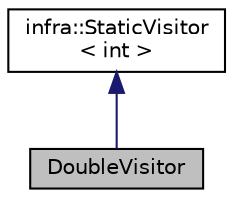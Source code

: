 digraph "DoubleVisitor"
{
 // INTERACTIVE_SVG=YES
  edge [fontname="Helvetica",fontsize="10",labelfontname="Helvetica",labelfontsize="10"];
  node [fontname="Helvetica",fontsize="10",shape=record];
  Node2 [label="DoubleVisitor",height=0.2,width=0.4,color="black", fillcolor="grey75", style="filled", fontcolor="black"];
  Node3 -> Node2 [dir="back",color="midnightblue",fontsize="10",style="solid",fontname="Helvetica"];
  Node3 [label="infra::StaticVisitor\l\< int \>",height=0.2,width=0.4,color="black", fillcolor="white", style="filled",URL="$d2/dca/classinfra_1_1_static_visitor.html"];
}
